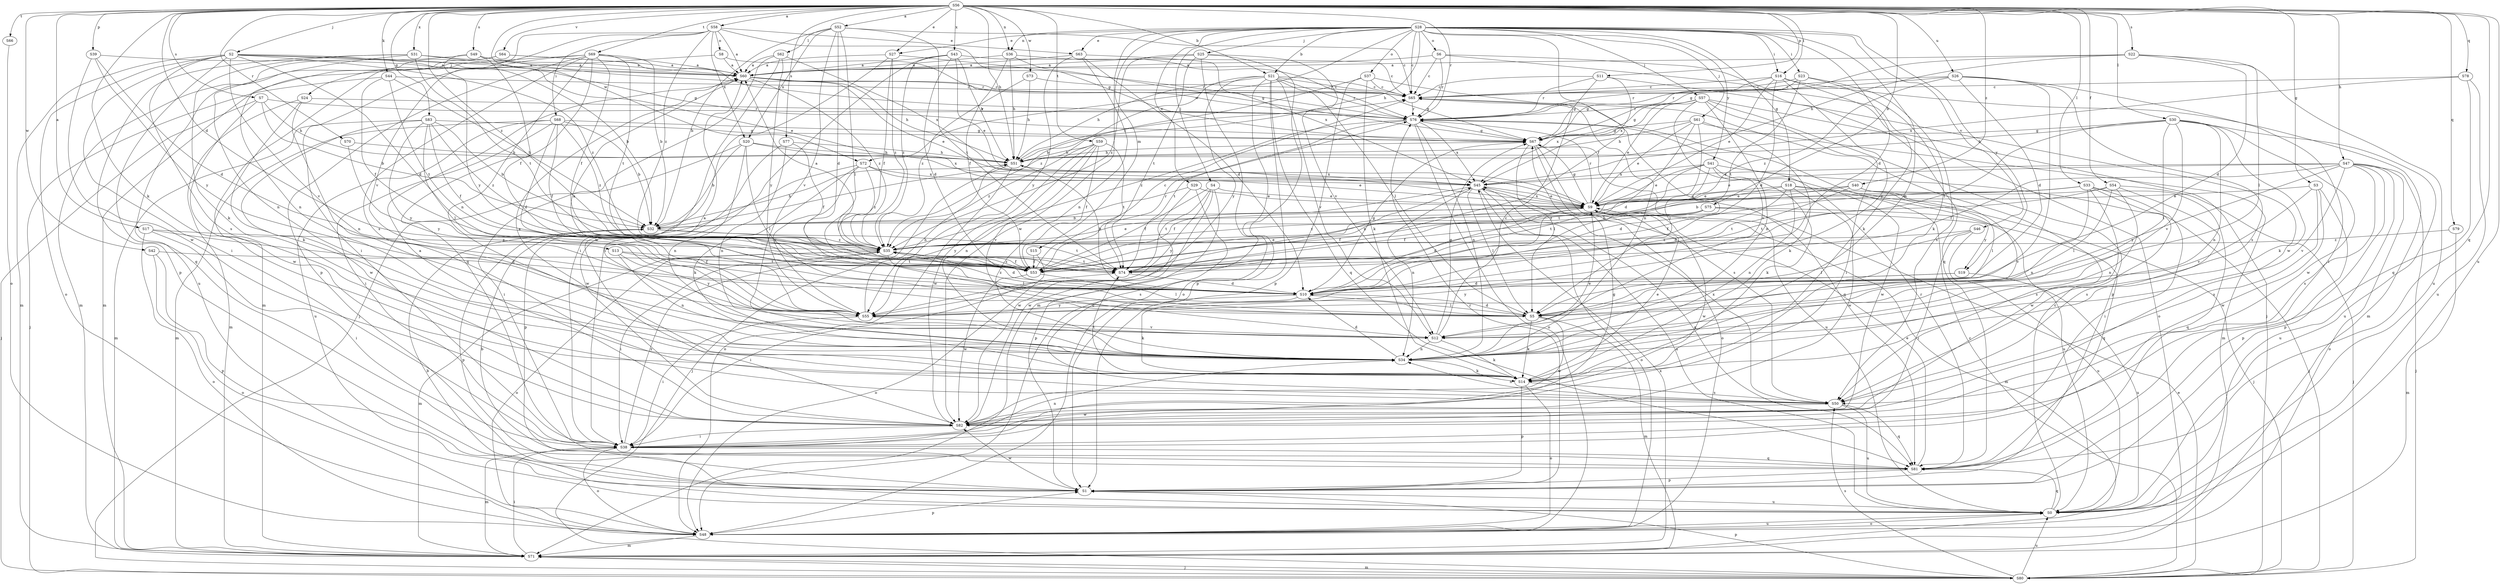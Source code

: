 strict digraph  {
S56;
S28;
S58;
S52;
S17;
S60;
S75;
S21;
S32;
S65;
S13;
S10;
S27;
S63;
S9;
S54;
S53;
S83;
S3;
S18;
S67;
S47;
S51;
S16;
S23;
S68;
S38;
S2;
S25;
S57;
S61;
S4;
S24;
S80;
S44;
S14;
S30;
S33;
S62;
S5;
S15;
S71;
S36;
S34;
S29;
S6;
S37;
S8;
S48;
S39;
S11;
S1;
S79;
S78;
S81;
S70;
S76;
S22;
S7;
S77;
S49;
S50;
S66;
S59;
S69;
S74;
S26;
S0;
S64;
S46;
S12;
S73;
S42;
S72;
S82;
S31;
S43;
S20;
S45;
S41;
S19;
S55;
S40;
S35;
S56 -> S58  [label=a];
S56 -> S52  [label=a];
S56 -> S17  [label=a];
S56 -> S75  [label=b];
S56 -> S21  [label=b];
S56 -> S13  [label=d];
S56 -> S27  [label=e];
S56 -> S54  [label=f];
S56 -> S83  [label=g];
S56 -> S3  [label=g];
S56 -> S47  [label=h];
S56 -> S51  [label=h];
S56 -> S16  [label=i];
S56 -> S2  [label=j];
S56 -> S44  [label=k];
S56 -> S14  [label=k];
S56 -> S30  [label=l];
S56 -> S33  [label=l];
S56 -> S36  [label=n];
S56 -> S39  [label=p];
S56 -> S11  [label=p];
S56 -> S79  [label=q];
S56 -> S78  [label=q];
S56 -> S81  [label=q];
S56 -> S70  [label=r];
S56 -> S76  [label=r];
S56 -> S22  [label=s];
S56 -> S7  [label=s];
S56 -> S77  [label=s];
S56 -> S49  [label=s];
S56 -> S66  [label=t];
S56 -> S59  [label=t];
S56 -> S69  [label=t];
S56 -> S26  [label=u];
S56 -> S0  [label=u];
S56 -> S64  [label=v];
S56 -> S73  [label=w];
S56 -> S42  [label=w];
S56 -> S72  [label=w];
S56 -> S31  [label=x];
S56 -> S43  [label=x];
S56 -> S40  [label=z];
S56 -> S35  [label=z];
S28 -> S21  [label=b];
S28 -> S65  [label=c];
S28 -> S10  [label=d];
S28 -> S27  [label=e];
S28 -> S63  [label=e];
S28 -> S53  [label=f];
S28 -> S18  [label=g];
S28 -> S51  [label=h];
S28 -> S16  [label=i];
S28 -> S23  [label=i];
S28 -> S25  [label=j];
S28 -> S57  [label=j];
S28 -> S61  [label=j];
S28 -> S4  [label=j];
S28 -> S15  [label=m];
S28 -> S36  [label=n];
S28 -> S34  [label=n];
S28 -> S29  [label=o];
S28 -> S6  [label=o];
S28 -> S37  [label=o];
S28 -> S46  [label=v];
S28 -> S72  [label=w];
S28 -> S82  [label=w];
S28 -> S41  [label=y];
S28 -> S19  [label=y];
S58 -> S60  [label=a];
S58 -> S63  [label=e];
S58 -> S67  [label=g];
S58 -> S68  [label=i];
S58 -> S24  [label=j];
S58 -> S8  [label=o];
S58 -> S12  [label=v];
S58 -> S20  [label=x];
S58 -> S35  [label=z];
S52 -> S32  [label=b];
S52 -> S65  [label=c];
S52 -> S10  [label=d];
S52 -> S62  [label=l];
S52 -> S5  [label=l];
S52 -> S74  [label=t];
S52 -> S12  [label=v];
S52 -> S20  [label=x];
S17 -> S10  [label=d];
S17 -> S38  [label=i];
S17 -> S48  [label=o];
S17 -> S35  [label=z];
S60 -> S65  [label=c];
S60 -> S9  [label=e];
S60 -> S51  [label=h];
S60 -> S35  [label=z];
S75 -> S32  [label=b];
S75 -> S53  [label=f];
S75 -> S81  [label=q];
S75 -> S19  [label=y];
S75 -> S35  [label=z];
S21 -> S65  [label=c];
S21 -> S67  [label=g];
S21 -> S51  [label=h];
S21 -> S5  [label=l];
S21 -> S48  [label=o];
S21 -> S1  [label=p];
S21 -> S81  [label=q];
S21 -> S76  [label=r];
S21 -> S12  [label=v];
S21 -> S55  [label=y];
S21 -> S35  [label=z];
S32 -> S51  [label=h];
S32 -> S1  [label=p];
S32 -> S74  [label=t];
S32 -> S35  [label=z];
S65 -> S76  [label=r];
S13 -> S53  [label=f];
S13 -> S34  [label=n];
S13 -> S74  [label=t];
S13 -> S55  [label=y];
S10 -> S67  [label=g];
S10 -> S51  [label=h];
S10 -> S14  [label=k];
S10 -> S5  [label=l];
S10 -> S55  [label=y];
S10 -> S35  [label=z];
S27 -> S60  [label=a];
S27 -> S53  [label=f];
S27 -> S38  [label=i];
S27 -> S76  [label=r];
S27 -> S35  [label=z];
S63 -> S60  [label=a];
S63 -> S10  [label=d];
S63 -> S34  [label=n];
S63 -> S45  [label=x];
S63 -> S55  [label=y];
S9 -> S32  [label=b];
S9 -> S10  [label=d];
S9 -> S53  [label=f];
S9 -> S67  [label=g];
S9 -> S71  [label=m];
S9 -> S76  [label=r];
S9 -> S82  [label=w];
S9 -> S45  [label=x];
S54 -> S9  [label=e];
S54 -> S80  [label=j];
S54 -> S5  [label=l];
S54 -> S34  [label=n];
S54 -> S50  [label=s];
S54 -> S74  [label=t];
S53 -> S65  [label=c];
S53 -> S9  [label=e];
S53 -> S5  [label=l];
S53 -> S76  [label=r];
S53 -> S82  [label=w];
S53 -> S35  [label=z];
S83 -> S32  [label=b];
S83 -> S53  [label=f];
S83 -> S67  [label=g];
S83 -> S5  [label=l];
S83 -> S71  [label=m];
S83 -> S82  [label=w];
S83 -> S55  [label=y];
S83 -> S35  [label=z];
S3 -> S9  [label=e];
S3 -> S1  [label=p];
S3 -> S50  [label=s];
S3 -> S12  [label=v];
S3 -> S82  [label=w];
S18 -> S10  [label=d];
S18 -> S9  [label=e];
S18 -> S80  [label=j];
S18 -> S34  [label=n];
S18 -> S74  [label=t];
S18 -> S0  [label=u];
S18 -> S82  [label=w];
S67 -> S51  [label=h];
S67 -> S5  [label=l];
S67 -> S48  [label=o];
S67 -> S50  [label=s];
S67 -> S0  [label=u];
S47 -> S9  [label=e];
S47 -> S53  [label=f];
S47 -> S80  [label=j];
S47 -> S48  [label=o];
S47 -> S1  [label=p];
S47 -> S50  [label=s];
S47 -> S0  [label=u];
S47 -> S12  [label=v];
S47 -> S45  [label=x];
S47 -> S55  [label=y];
S51 -> S65  [label=c];
S51 -> S80  [label=j];
S51 -> S48  [label=o];
S51 -> S45  [label=x];
S16 -> S65  [label=c];
S16 -> S10  [label=d];
S16 -> S9  [label=e];
S16 -> S14  [label=k];
S16 -> S71  [label=m];
S16 -> S76  [label=r];
S16 -> S55  [label=y];
S23 -> S65  [label=c];
S23 -> S67  [label=g];
S23 -> S14  [label=k];
S23 -> S50  [label=s];
S23 -> S74  [label=t];
S68 -> S32  [label=b];
S68 -> S10  [label=d];
S68 -> S53  [label=f];
S68 -> S67  [label=g];
S68 -> S38  [label=i];
S68 -> S71  [label=m];
S68 -> S0  [label=u];
S68 -> S35  [label=z];
S38 -> S67  [label=g];
S38 -> S71  [label=m];
S38 -> S34  [label=n];
S38 -> S48  [label=o];
S38 -> S81  [label=q];
S38 -> S35  [label=z];
S2 -> S60  [label=a];
S2 -> S32  [label=b];
S2 -> S10  [label=d];
S2 -> S9  [label=e];
S2 -> S38  [label=i];
S2 -> S71  [label=m];
S2 -> S48  [label=o];
S2 -> S81  [label=q];
S2 -> S50  [label=s];
S2 -> S12  [label=v];
S2 -> S35  [label=z];
S25 -> S60  [label=a];
S25 -> S71  [label=m];
S25 -> S48  [label=o];
S25 -> S74  [label=t];
S25 -> S12  [label=v];
S25 -> S35  [label=z];
S57 -> S9  [label=e];
S57 -> S67  [label=g];
S57 -> S38  [label=i];
S57 -> S34  [label=n];
S57 -> S48  [label=o];
S57 -> S1  [label=p];
S57 -> S76  [label=r];
S57 -> S12  [label=v];
S57 -> S45  [label=x];
S61 -> S10  [label=d];
S61 -> S9  [label=e];
S61 -> S67  [label=g];
S61 -> S51  [label=h];
S61 -> S14  [label=k];
S61 -> S5  [label=l];
S61 -> S71  [label=m];
S4 -> S9  [label=e];
S4 -> S53  [label=f];
S4 -> S1  [label=p];
S4 -> S74  [label=t];
S4 -> S82  [label=w];
S4 -> S55  [label=y];
S24 -> S14  [label=k];
S24 -> S71  [label=m];
S24 -> S34  [label=n];
S24 -> S76  [label=r];
S80 -> S65  [label=c];
S80 -> S9  [label=e];
S80 -> S71  [label=m];
S80 -> S1  [label=p];
S80 -> S50  [label=s];
S80 -> S0  [label=u];
S44 -> S32  [label=b];
S44 -> S65  [label=c];
S44 -> S53  [label=f];
S44 -> S80  [label=j];
S44 -> S74  [label=t];
S14 -> S60  [label=a];
S14 -> S9  [label=e];
S14 -> S48  [label=o];
S14 -> S1  [label=p];
S14 -> S50  [label=s];
S14 -> S74  [label=t];
S30 -> S53  [label=f];
S30 -> S67  [label=g];
S30 -> S51  [label=h];
S30 -> S14  [label=k];
S30 -> S5  [label=l];
S30 -> S34  [label=n];
S30 -> S0  [label=u];
S30 -> S12  [label=v];
S30 -> S82  [label=w];
S33 -> S32  [label=b];
S33 -> S9  [label=e];
S33 -> S53  [label=f];
S33 -> S38  [label=i];
S33 -> S34  [label=n];
S33 -> S81  [label=q];
S33 -> S50  [label=s];
S33 -> S82  [label=w];
S62 -> S60  [label=a];
S62 -> S80  [label=j];
S62 -> S82  [label=w];
S62 -> S45  [label=x];
S62 -> S55  [label=y];
S5 -> S10  [label=d];
S5 -> S14  [label=k];
S5 -> S71  [label=m];
S5 -> S82  [label=w];
S15 -> S53  [label=f];
S15 -> S48  [label=o];
S71 -> S38  [label=i];
S71 -> S80  [label=j];
S71 -> S45  [label=x];
S36 -> S60  [label=a];
S36 -> S53  [label=f];
S36 -> S67  [label=g];
S36 -> S51  [label=h];
S36 -> S76  [label=r];
S34 -> S60  [label=a];
S34 -> S10  [label=d];
S34 -> S9  [label=e];
S34 -> S14  [label=k];
S29 -> S9  [label=e];
S29 -> S50  [label=s];
S29 -> S82  [label=w];
S29 -> S55  [label=y];
S6 -> S60  [label=a];
S6 -> S65  [label=c];
S6 -> S80  [label=j];
S6 -> S81  [label=q];
S6 -> S76  [label=r];
S37 -> S32  [label=b];
S37 -> S65  [label=c];
S37 -> S14  [label=k];
S37 -> S34  [label=n];
S37 -> S1  [label=p];
S8 -> S60  [label=a];
S8 -> S71  [label=m];
S8 -> S76  [label=r];
S48 -> S71  [label=m];
S48 -> S1  [label=p];
S48 -> S0  [label=u];
S39 -> S60  [label=a];
S39 -> S10  [label=d];
S39 -> S82  [label=w];
S39 -> S55  [label=y];
S11 -> S65  [label=c];
S11 -> S67  [label=g];
S11 -> S76  [label=r];
S11 -> S82  [label=w];
S11 -> S45  [label=x];
S1 -> S76  [label=r];
S1 -> S0  [label=u];
S1 -> S82  [label=w];
S79 -> S71  [label=m];
S79 -> S35  [label=z];
S78 -> S65  [label=c];
S78 -> S81  [label=q];
S78 -> S0  [label=u];
S78 -> S45  [label=x];
S81 -> S32  [label=b];
S81 -> S9  [label=e];
S81 -> S1  [label=p];
S81 -> S76  [label=r];
S70 -> S51  [label=h];
S70 -> S55  [label=y];
S76 -> S67  [label=g];
S76 -> S34  [label=n];
S76 -> S48  [label=o];
S76 -> S81  [label=q];
S76 -> S74  [label=t];
S76 -> S45  [label=x];
S76 -> S35  [label=z];
S22 -> S60  [label=a];
S22 -> S10  [label=d];
S22 -> S67  [label=g];
S22 -> S51  [label=h];
S22 -> S5  [label=l];
S22 -> S0  [label=u];
S7 -> S32  [label=b];
S7 -> S51  [label=h];
S7 -> S80  [label=j];
S7 -> S76  [label=r];
S7 -> S82  [label=w];
S77 -> S53  [label=f];
S77 -> S51  [label=h];
S77 -> S34  [label=n];
S77 -> S82  [label=w];
S49 -> S60  [label=a];
S49 -> S65  [label=c];
S49 -> S53  [label=f];
S49 -> S71  [label=m];
S49 -> S55  [label=y];
S50 -> S34  [label=n];
S50 -> S81  [label=q];
S50 -> S0  [label=u];
S50 -> S82  [label=w];
S50 -> S45  [label=x];
S66 -> S48  [label=o];
S59 -> S53  [label=f];
S59 -> S51  [label=h];
S59 -> S34  [label=n];
S59 -> S74  [label=t];
S59 -> S12  [label=v];
S59 -> S82  [label=w];
S59 -> S35  [label=z];
S69 -> S60  [label=a];
S69 -> S32  [label=b];
S69 -> S53  [label=f];
S69 -> S38  [label=i];
S69 -> S71  [label=m];
S69 -> S34  [label=n];
S69 -> S1  [label=p];
S69 -> S81  [label=q];
S69 -> S50  [label=s];
S69 -> S74  [label=t];
S74 -> S10  [label=d];
S74 -> S38  [label=i];
S74 -> S45  [label=x];
S26 -> S65  [label=c];
S26 -> S10  [label=d];
S26 -> S38  [label=i];
S26 -> S5  [label=l];
S26 -> S76  [label=r];
S26 -> S50  [label=s];
S26 -> S35  [label=z];
S0 -> S32  [label=b];
S0 -> S65  [label=c];
S0 -> S48  [label=o];
S0 -> S81  [label=q];
S64 -> S60  [label=a];
S64 -> S34  [label=n];
S64 -> S76  [label=r];
S64 -> S0  [label=u];
S46 -> S38  [label=i];
S46 -> S5  [label=l];
S46 -> S0  [label=u];
S46 -> S35  [label=z];
S12 -> S65  [label=c];
S12 -> S67  [label=g];
S12 -> S14  [label=k];
S12 -> S34  [label=n];
S73 -> S65  [label=c];
S73 -> S51  [label=h];
S73 -> S35  [label=z];
S42 -> S48  [label=o];
S42 -> S1  [label=p];
S42 -> S74  [label=t];
S72 -> S9  [label=e];
S72 -> S14  [label=k];
S72 -> S1  [label=p];
S72 -> S45  [label=x];
S72 -> S55  [label=y];
S72 -> S35  [label=z];
S82 -> S60  [label=a];
S82 -> S38  [label=i];
S31 -> S60  [label=a];
S31 -> S67  [label=g];
S31 -> S14  [label=k];
S31 -> S34  [label=n];
S31 -> S1  [label=p];
S31 -> S74  [label=t];
S43 -> S60  [label=a];
S43 -> S65  [label=c];
S43 -> S10  [label=d];
S43 -> S9  [label=e];
S43 -> S51  [label=h];
S43 -> S38  [label=i];
S43 -> S35  [label=z];
S20 -> S32  [label=b];
S20 -> S51  [label=h];
S20 -> S38  [label=i];
S20 -> S5  [label=l];
S20 -> S34  [label=n];
S20 -> S45  [label=x];
S45 -> S9  [label=e];
S45 -> S53  [label=f];
S45 -> S5  [label=l];
S45 -> S34  [label=n];
S45 -> S48  [label=o];
S45 -> S81  [label=q];
S45 -> S0  [label=u];
S41 -> S10  [label=d];
S41 -> S9  [label=e];
S41 -> S80  [label=j];
S41 -> S14  [label=k];
S41 -> S74  [label=t];
S41 -> S82  [label=w];
S41 -> S45  [label=x];
S19 -> S10  [label=d];
S19 -> S0  [label=u];
S19 -> S55  [label=y];
S55 -> S60  [label=a];
S55 -> S51  [label=h];
S55 -> S38  [label=i];
S55 -> S12  [label=v];
S40 -> S9  [label=e];
S40 -> S5  [label=l];
S40 -> S74  [label=t];
S40 -> S12  [label=v];
S40 -> S35  [label=z];
S35 -> S60  [label=a];
S35 -> S10  [label=d];
S35 -> S9  [label=e];
S35 -> S53  [label=f];
S35 -> S38  [label=i];
S35 -> S5  [label=l];
S35 -> S71  [label=m];
S35 -> S48  [label=o];
S35 -> S74  [label=t];
}
